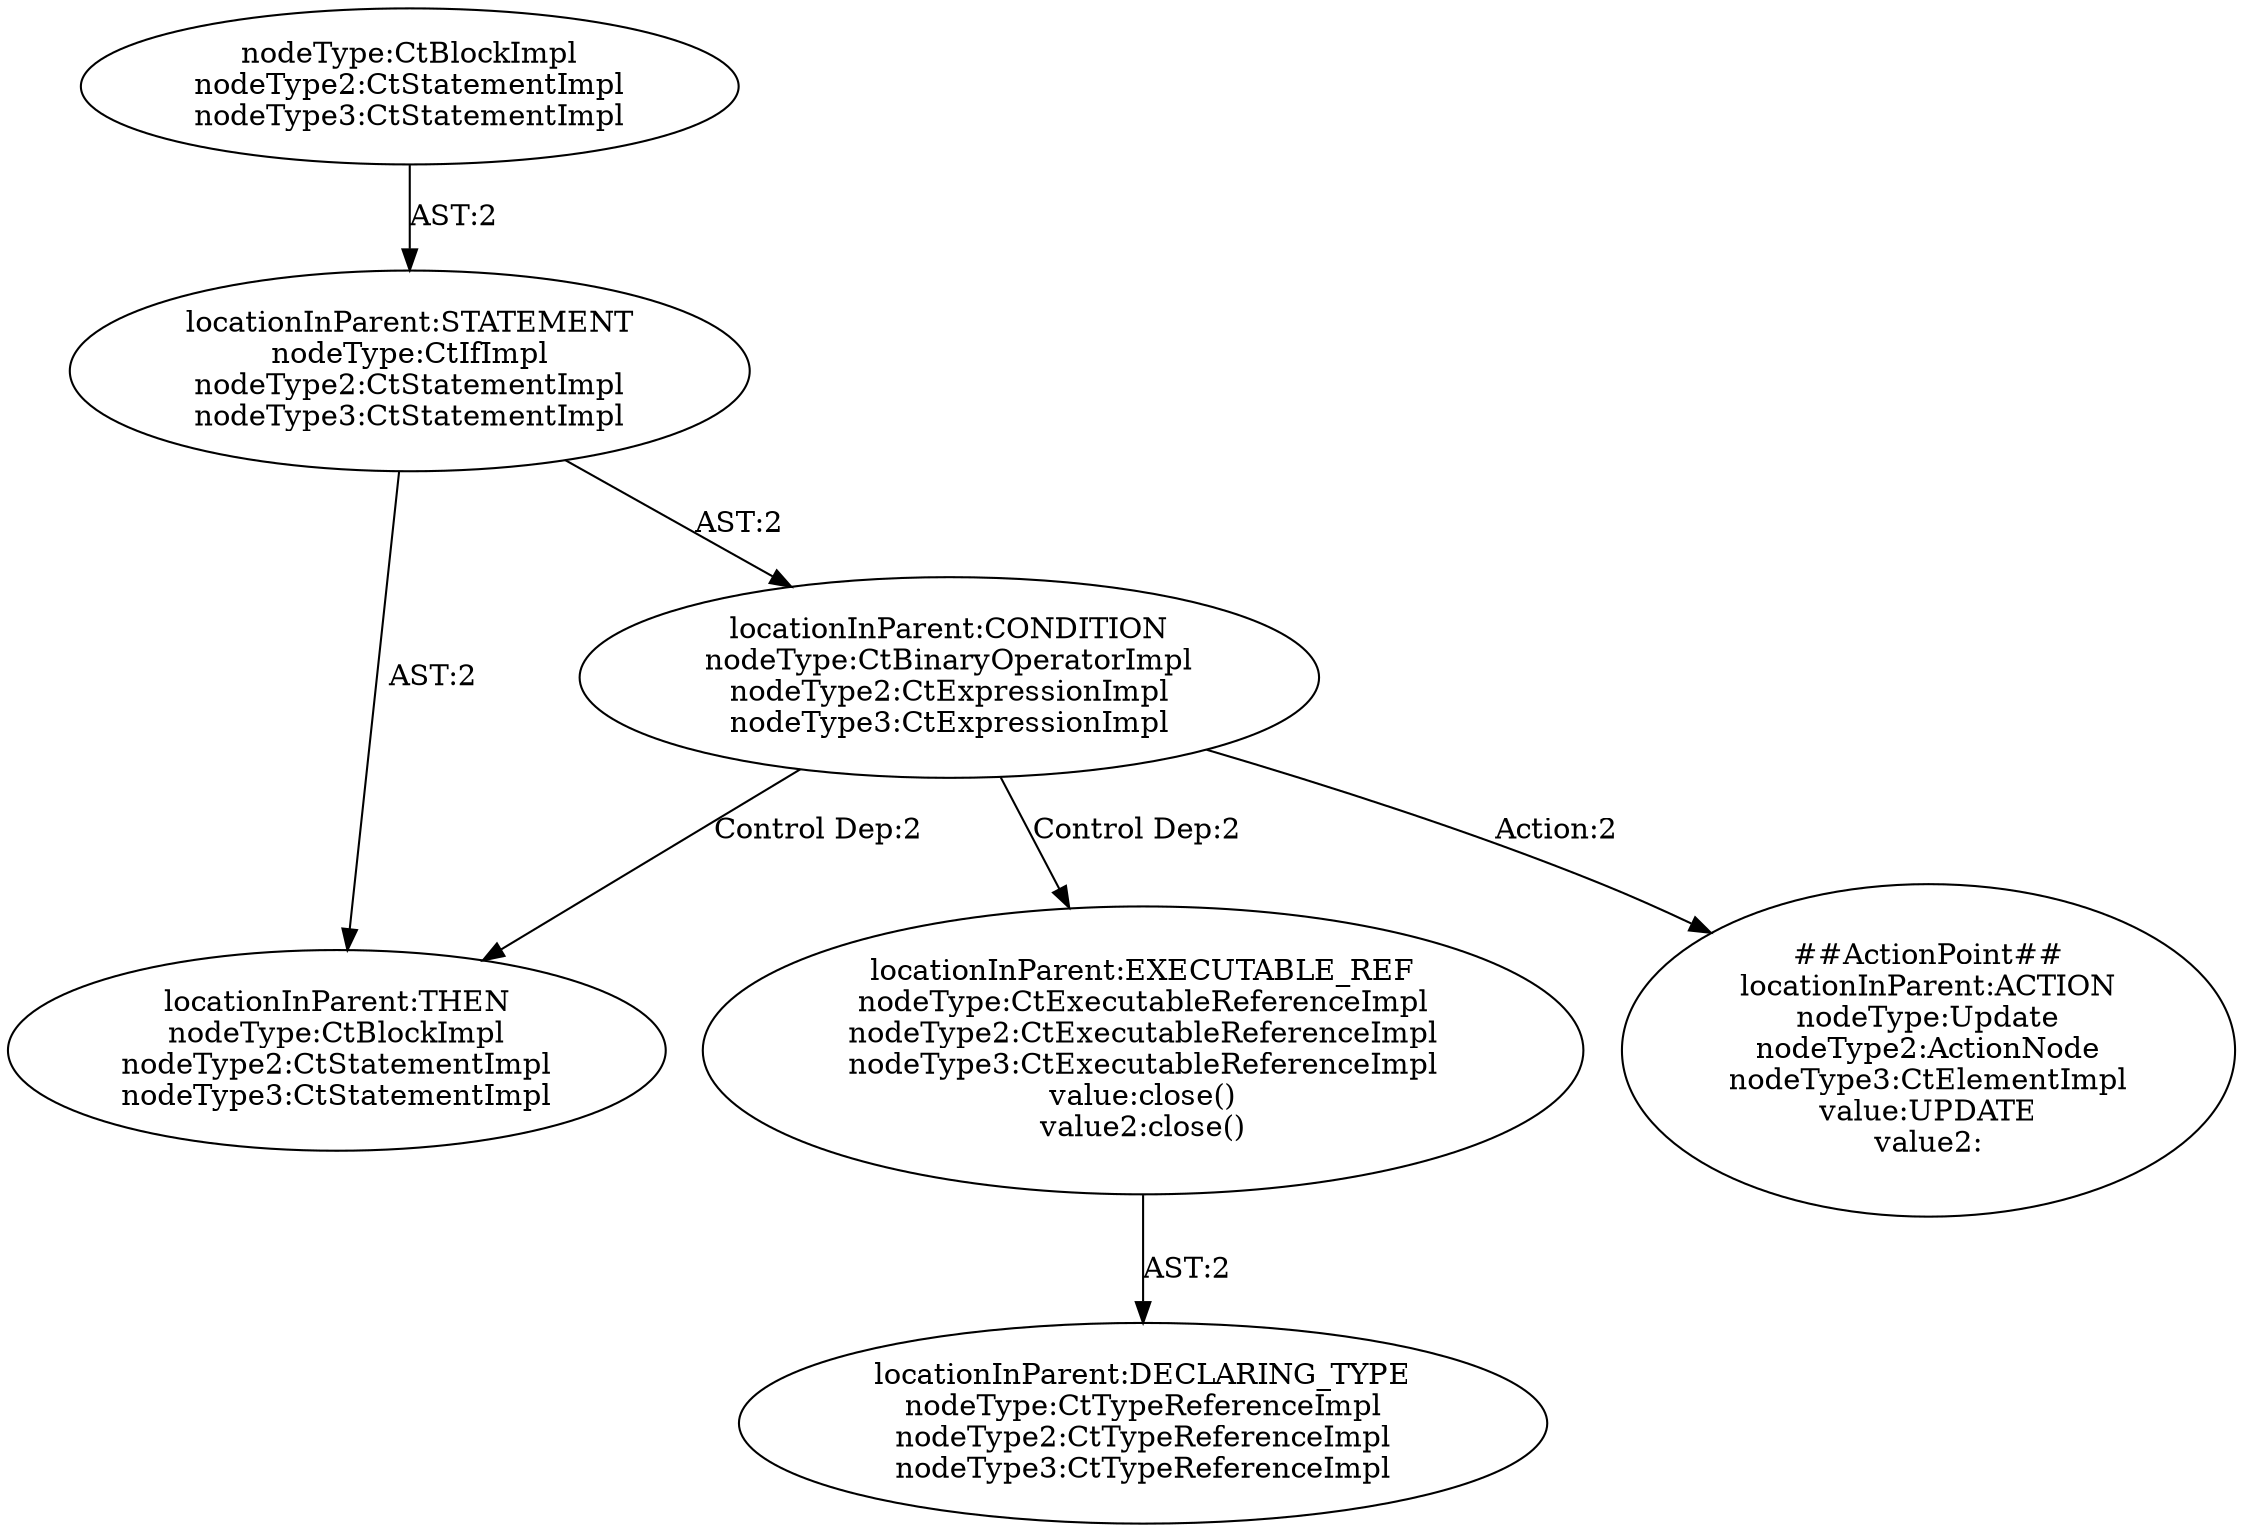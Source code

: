 digraph "Pattern" {
0 [label="##ActionPoint##
locationInParent:ACTION
nodeType:Update
nodeType2:ActionNode
nodeType3:CtElementImpl
value:UPDATE
value2:" shape=ellipse]
1 [label="locationInParent:CONDITION
nodeType:CtBinaryOperatorImpl
nodeType2:CtExpressionImpl
nodeType3:CtExpressionImpl" shape=ellipse]
2 [label="locationInParent:STATEMENT
nodeType:CtIfImpl
nodeType2:CtStatementImpl
nodeType3:CtStatementImpl" shape=ellipse]
3 [label="nodeType:CtBlockImpl
nodeType2:CtStatementImpl
nodeType3:CtStatementImpl" shape=ellipse]
4 [label="locationInParent:THEN
nodeType:CtBlockImpl
nodeType2:CtStatementImpl
nodeType3:CtStatementImpl" shape=ellipse]
5 [label="locationInParent:EXECUTABLE_REF
nodeType:CtExecutableReferenceImpl
nodeType2:CtExecutableReferenceImpl
nodeType3:CtExecutableReferenceImpl
value:close()
value2:close()" shape=ellipse]
6 [label="locationInParent:DECLARING_TYPE
nodeType:CtTypeReferenceImpl
nodeType2:CtTypeReferenceImpl
nodeType3:CtTypeReferenceImpl" shape=ellipse]
1 -> 0 [label="Action:2"];
1 -> 4 [label="Control Dep:2"];
1 -> 5 [label="Control Dep:2"];
2 -> 1 [label="AST:2"];
2 -> 4 [label="AST:2"];
3 -> 2 [label="AST:2"];
5 -> 6 [label="AST:2"];
}